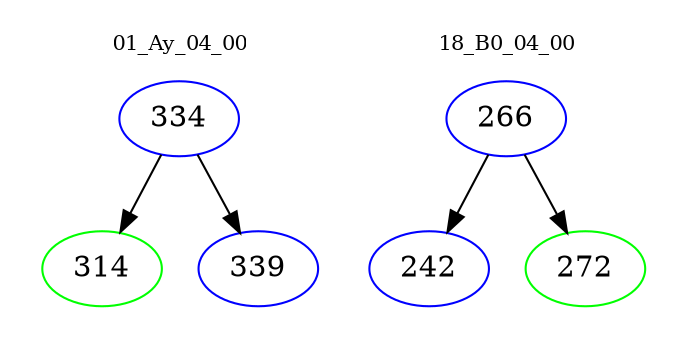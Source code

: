 digraph{
subgraph cluster_0 {
color = white
label = "01_Ay_04_00";
fontsize=10;
T0_334 [label="334", color="blue"]
T0_334 -> T0_314 [color="black"]
T0_314 [label="314", color="green"]
T0_334 -> T0_339 [color="black"]
T0_339 [label="339", color="blue"]
}
subgraph cluster_1 {
color = white
label = "18_B0_04_00";
fontsize=10;
T1_266 [label="266", color="blue"]
T1_266 -> T1_242 [color="black"]
T1_242 [label="242", color="blue"]
T1_266 -> T1_272 [color="black"]
T1_272 [label="272", color="green"]
}
}
